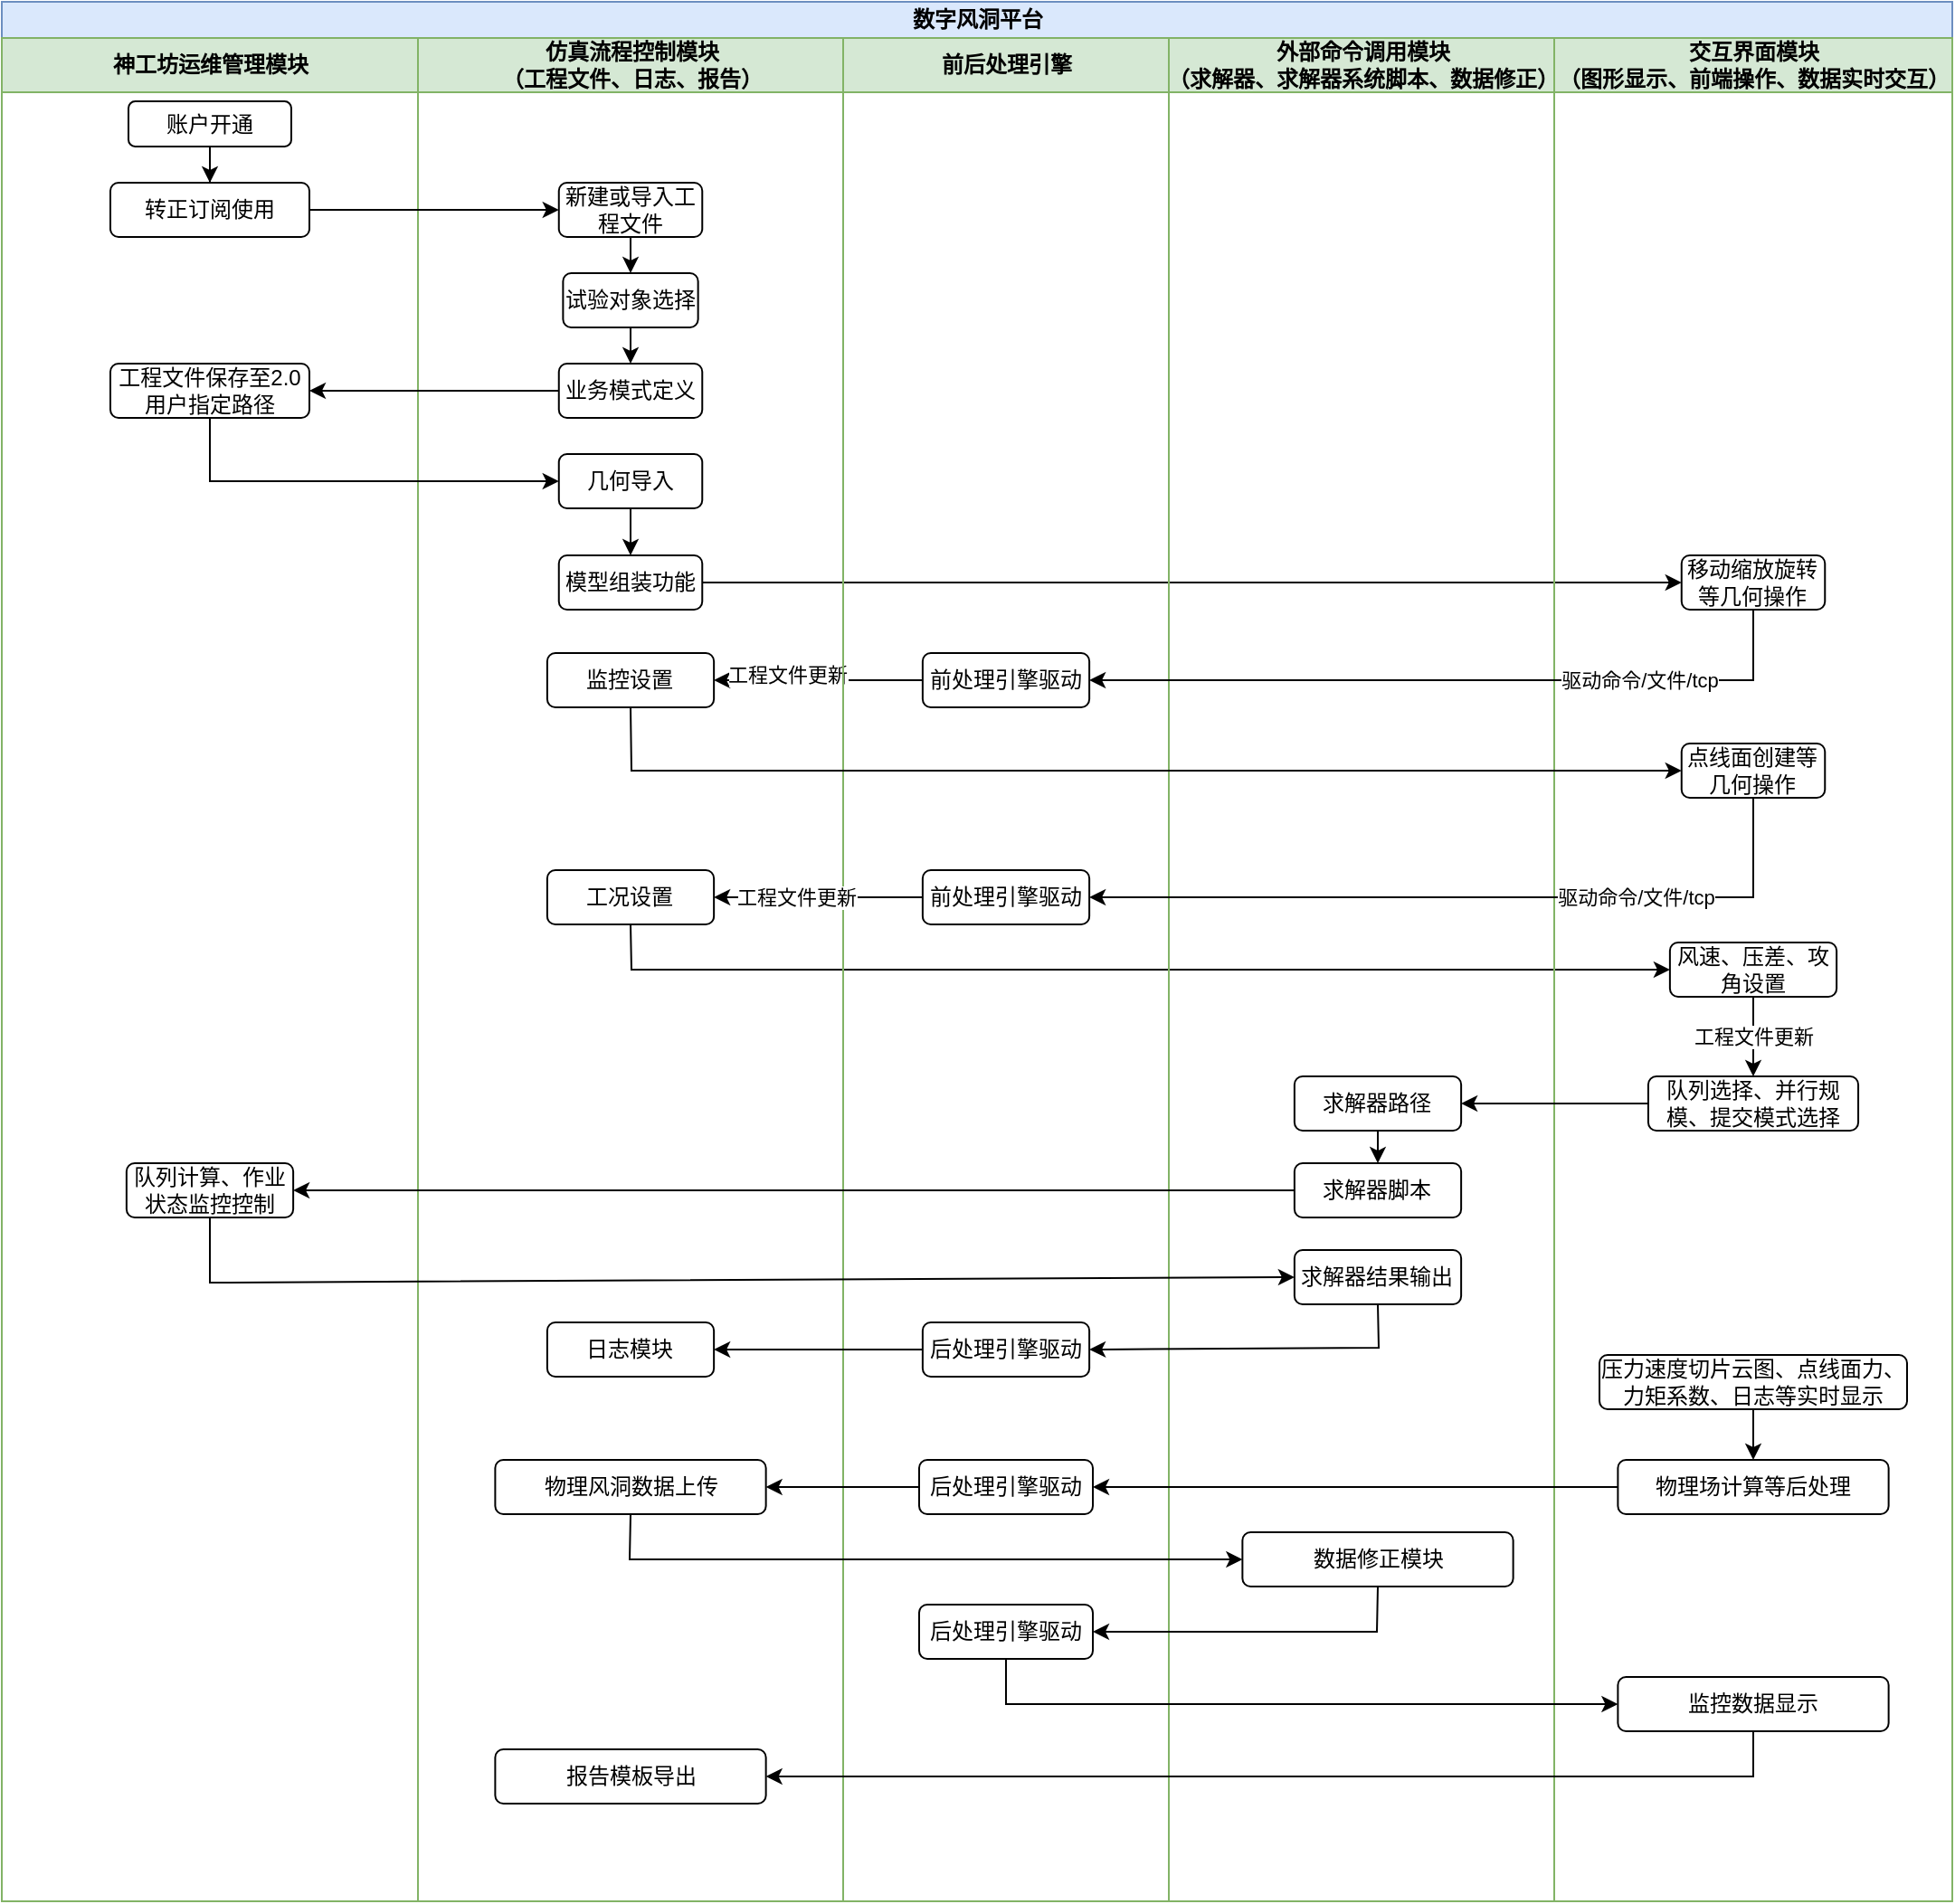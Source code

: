 <mxfile version="24.4.10" type="github">
  <diagram id="prtHgNgQTEPvFCAcTncT" name="Page-1">
    <mxGraphModel dx="2026" dy="1119" grid="1" gridSize="6" guides="1" tooltips="1" connect="1" arrows="1" fold="1" page="1" pageScale="1" pageWidth="827" pageHeight="1169" math="0" shadow="0">
      <root>
        <mxCell id="0" />
        <mxCell id="1" parent="0" />
        <mxCell id="KtcSYUMauYDlxE6MzYY9-1" value="数字风洞平台" style="swimlane;childLayout=stackLayout;resizeParent=1;resizeParentMax=0;startSize=20;html=1;fillColor=#dae8fc;strokeColor=#6c8ebf;" parent="1" vertex="1">
          <mxGeometry x="324" y="12" width="1078" height="1050" as="geometry">
            <mxRectangle x="220.0" y="360" width="60" height="30" as="alternateBounds" />
          </mxGeometry>
        </mxCell>
        <mxCell id="KtcSYUMauYDlxE6MzYY9-12" value="神工坊运维管理模块" style="swimlane;startSize=30;html=1;fillColor=#d5e8d4;strokeColor=#82b366;" parent="KtcSYUMauYDlxE6MzYY9-1" vertex="1">
          <mxGeometry y="20" width="230" height="1030" as="geometry">
            <mxRectangle y="20" width="40" height="460" as="alternateBounds" />
          </mxGeometry>
        </mxCell>
        <mxCell id="KtcSYUMauYDlxE6MzYY9-15" value="" style="edgeStyle=orthogonalEdgeStyle;rounded=0;orthogonalLoop=1;jettySize=auto;html=1;" parent="KtcSYUMauYDlxE6MzYY9-12" source="KtcSYUMauYDlxE6MzYY9-8" target="KtcSYUMauYDlxE6MzYY9-14" edge="1">
          <mxGeometry relative="1" as="geometry" />
        </mxCell>
        <mxCell id="KtcSYUMauYDlxE6MzYY9-8" value="账户开通" style="rounded=1;whiteSpace=wrap;html=1;" parent="KtcSYUMauYDlxE6MzYY9-12" vertex="1">
          <mxGeometry x="70" y="35" width="90" height="25" as="geometry" />
        </mxCell>
        <mxCell id="KtcSYUMauYDlxE6MzYY9-14" value="转正订阅使用" style="whiteSpace=wrap;html=1;rounded=1;" parent="KtcSYUMauYDlxE6MzYY9-12" vertex="1">
          <mxGeometry x="60" y="80" width="110" height="30" as="geometry" />
        </mxCell>
        <mxCell id="HQkXqwJiE7lIhquMHrxb-29" value="工程文件保存至2.0用户指定路径" style="whiteSpace=wrap;html=1;rounded=1;" vertex="1" parent="KtcSYUMauYDlxE6MzYY9-12">
          <mxGeometry x="60" y="180" width="110" height="30" as="geometry" />
        </mxCell>
        <mxCell id="HQkXqwJiE7lIhquMHrxb-180" value="队列计算、作业状态监控控制" style="whiteSpace=wrap;html=1;rounded=1;" vertex="1" parent="KtcSYUMauYDlxE6MzYY9-12">
          <mxGeometry x="68.94" y="622" width="92.12" height="30" as="geometry" />
        </mxCell>
        <mxCell id="KtcSYUMauYDlxE6MzYY9-2" value="仿真流程控制模块&lt;br&gt;（工程文件、日志、报告）" style="swimlane;startSize=30;html=1;fillColor=#d5e8d4;strokeColor=#82b366;" parent="KtcSYUMauYDlxE6MzYY9-1" vertex="1">
          <mxGeometry x="230" y="20" width="235" height="1030" as="geometry">
            <mxRectangle x="150" y="20" width="40" height="660" as="alternateBounds" />
          </mxGeometry>
        </mxCell>
        <mxCell id="KtcSYUMauYDlxE6MzYY9-16" value="新建或导入工程文件" style="whiteSpace=wrap;html=1;rounded=1;" parent="KtcSYUMauYDlxE6MzYY9-2" vertex="1">
          <mxGeometry x="77.88" y="80" width="79.25" height="30" as="geometry" />
        </mxCell>
        <mxCell id="KtcSYUMauYDlxE6MzYY9-18" value="试验对象选择" style="whiteSpace=wrap;html=1;rounded=1;" parent="KtcSYUMauYDlxE6MzYY9-2" vertex="1">
          <mxGeometry x="80.19" y="130" width="74.63" height="30" as="geometry" />
        </mxCell>
        <mxCell id="KtcSYUMauYDlxE6MzYY9-20" value="业务模式定义" style="whiteSpace=wrap;html=1;rounded=1;" parent="KtcSYUMauYDlxE6MzYY9-2" vertex="1">
          <mxGeometry x="77.88" y="180" width="79.25" height="30" as="geometry" />
        </mxCell>
        <mxCell id="KtcSYUMauYDlxE6MzYY9-21" value="" style="endArrow=classic;html=1;rounded=0;exitX=0.5;exitY=1;exitDx=0;exitDy=0;entryX=0.5;entryY=0;entryDx=0;entryDy=0;" parent="KtcSYUMauYDlxE6MzYY9-2" source="KtcSYUMauYDlxE6MzYY9-18" target="KtcSYUMauYDlxE6MzYY9-20" edge="1">
          <mxGeometry width="50" height="50" relative="1" as="geometry">
            <mxPoint x="137.0" y="105" as="sourcePoint" />
            <mxPoint x="210.0" y="105" as="targetPoint" />
          </mxGeometry>
        </mxCell>
        <mxCell id="KtcSYUMauYDlxE6MzYY9-22" value="模型组装&lt;span style=&quot;background-color: initial;&quot;&gt;功能&lt;/span&gt;" style="whiteSpace=wrap;html=1;rounded=1;" parent="KtcSYUMauYDlxE6MzYY9-2" vertex="1">
          <mxGeometry x="77.88" y="286" width="79.25" height="30" as="geometry" />
        </mxCell>
        <mxCell id="KtcSYUMauYDlxE6MzYY9-29" value="" style="endArrow=classic;html=1;rounded=0;exitX=0.5;exitY=1;exitDx=0;exitDy=0;entryX=0.5;entryY=0;entryDx=0;entryDy=0;" parent="KtcSYUMauYDlxE6MzYY9-2" source="KtcSYUMauYDlxE6MzYY9-16" target="KtcSYUMauYDlxE6MzYY9-18" edge="1">
          <mxGeometry width="50" height="50" relative="1" as="geometry">
            <mxPoint x="140.0" y="150" as="sourcePoint" />
            <mxPoint x="190.0" y="100" as="targetPoint" />
          </mxGeometry>
        </mxCell>
        <mxCell id="HQkXqwJiE7lIhquMHrxb-31" value="几何导入" style="whiteSpace=wrap;html=1;rounded=1;" vertex="1" parent="KtcSYUMauYDlxE6MzYY9-2">
          <mxGeometry x="77.88" y="230" width="79.25" height="30" as="geometry" />
        </mxCell>
        <mxCell id="HQkXqwJiE7lIhquMHrxb-34" value="" style="endArrow=classic;html=1;rounded=0;exitX=0.5;exitY=1;exitDx=0;exitDy=0;entryX=0.5;entryY=0;entryDx=0;entryDy=0;" edge="1" parent="KtcSYUMauYDlxE6MzYY9-2" source="HQkXqwJiE7lIhquMHrxb-31" target="KtcSYUMauYDlxE6MzYY9-22">
          <mxGeometry width="50" height="50" relative="1" as="geometry">
            <mxPoint x="270" y="320" as="sourcePoint" />
            <mxPoint x="320" y="270" as="targetPoint" />
          </mxGeometry>
        </mxCell>
        <mxCell id="HQkXqwJiE7lIhquMHrxb-132" value="工况设置" style="whiteSpace=wrap;html=1;rounded=1;" vertex="1" parent="KtcSYUMauYDlxE6MzYY9-2">
          <mxGeometry x="71.445" y="460" width="92.12" height="30" as="geometry" />
        </mxCell>
        <mxCell id="HQkXqwJiE7lIhquMHrxb-334" value="物理风洞数据上传" style="whiteSpace=wrap;html=1;rounded=1;" vertex="1" parent="KtcSYUMauYDlxE6MzYY9-2">
          <mxGeometry x="42.69" y="786" width="149.63" height="30" as="geometry" />
        </mxCell>
        <mxCell id="HQkXqwJiE7lIhquMHrxb-463" value="报告模板导出" style="whiteSpace=wrap;html=1;rounded=1;" vertex="1" parent="KtcSYUMauYDlxE6MzYY9-2">
          <mxGeometry x="42.69" y="946" width="149.63" height="30" as="geometry" />
        </mxCell>
        <mxCell id="HQkXqwJiE7lIhquMHrxb-493" value="" style="endArrow=classic;html=1;rounded=0;exitX=0;exitY=0.5;exitDx=0;exitDy=0;entryX=1;entryY=0.5;entryDx=0;entryDy=0;" edge="1" parent="KtcSYUMauYDlxE6MzYY9-2" source="HQkXqwJiE7lIhquMHrxb-4">
          <mxGeometry relative="1" as="geometry">
            <mxPoint x="275.0" y="355" as="sourcePoint" />
            <mxPoint x="163.56" y="355" as="targetPoint" />
          </mxGeometry>
        </mxCell>
        <mxCell id="HQkXqwJiE7lIhquMHrxb-494" value="工程文件更新" style="edgeLabel;resizable=0;html=1;;align=center;verticalAlign=middle;" connectable="0" vertex="1" parent="HQkXqwJiE7lIhquMHrxb-493">
          <mxGeometry relative="1" as="geometry">
            <mxPoint x="-18" y="-3" as="offset" />
          </mxGeometry>
        </mxCell>
        <mxCell id="KtcSYUMauYDlxE6MzYY9-17" value="" style="edgeStyle=orthogonalEdgeStyle;rounded=0;orthogonalLoop=1;jettySize=auto;html=1;" parent="KtcSYUMauYDlxE6MzYY9-1" source="KtcSYUMauYDlxE6MzYY9-14" target="KtcSYUMauYDlxE6MzYY9-16" edge="1">
          <mxGeometry relative="1" as="geometry" />
        </mxCell>
        <mxCell id="HQkXqwJiE7lIhquMHrxb-3" value="" style="endArrow=classic;html=1;rounded=0;exitX=1;exitY=0.5;exitDx=0;exitDy=0;entryX=0;entryY=0.5;entryDx=0;entryDy=0;" edge="1" parent="KtcSYUMauYDlxE6MzYY9-1" source="KtcSYUMauYDlxE6MzYY9-22" target="HQkXqwJiE7lIhquMHrxb-2">
          <mxGeometry width="50" height="50" relative="1" as="geometry">
            <mxPoint x="384" y="426" as="sourcePoint" />
            <mxPoint x="434" y="376" as="targetPoint" />
          </mxGeometry>
        </mxCell>
        <mxCell id="HQkXqwJiE7lIhquMHrxb-30" value="" style="endArrow=classic;html=1;rounded=0;exitX=0;exitY=0.5;exitDx=0;exitDy=0;entryX=1;entryY=0.5;entryDx=0;entryDy=0;" edge="1" parent="KtcSYUMauYDlxE6MzYY9-1" source="KtcSYUMauYDlxE6MzYY9-20" target="HQkXqwJiE7lIhquMHrxb-29">
          <mxGeometry width="50" height="50" relative="1" as="geometry">
            <mxPoint x="500" y="340" as="sourcePoint" />
            <mxPoint x="550" y="290" as="targetPoint" />
          </mxGeometry>
        </mxCell>
        <mxCell id="HQkXqwJiE7lIhquMHrxb-32" value="" style="endArrow=classic;html=1;rounded=0;exitX=0.5;exitY=1;exitDx=0;exitDy=0;entryX=0;entryY=0.5;entryDx=0;entryDy=0;" edge="1" parent="KtcSYUMauYDlxE6MzYY9-1" source="HQkXqwJiE7lIhquMHrxb-29" target="HQkXqwJiE7lIhquMHrxb-31">
          <mxGeometry width="50" height="50" relative="1" as="geometry">
            <mxPoint x="500" y="340" as="sourcePoint" />
            <mxPoint x="550" y="290" as="targetPoint" />
            <Array as="points">
              <mxPoint x="115" y="265" />
            </Array>
          </mxGeometry>
        </mxCell>
        <mxCell id="HQkXqwJiE7lIhquMHrxb-136" value="" style="endArrow=classic;html=1;rounded=0;exitX=0.5;exitY=1;exitDx=0;exitDy=0;entryX=0;entryY=0.5;entryDx=0;entryDy=0;" edge="1" parent="KtcSYUMauYDlxE6MzYY9-1" source="HQkXqwJiE7lIhquMHrxb-132" target="HQkXqwJiE7lIhquMHrxb-135">
          <mxGeometry width="50" height="50" relative="1" as="geometry">
            <mxPoint x="490" y="490" as="sourcePoint" />
            <mxPoint x="540" y="440" as="targetPoint" />
            <Array as="points">
              <mxPoint x="348" y="535" />
            </Array>
          </mxGeometry>
        </mxCell>
        <mxCell id="KtcSYUMauYDlxE6MzYY9-4" value="前后处理引擎" style="swimlane;startSize=30;html=1;fillColor=#d5e8d4;strokeColor=#82b366;" parent="KtcSYUMauYDlxE6MzYY9-1" vertex="1">
          <mxGeometry x="465" y="20" width="180" height="1030" as="geometry" />
        </mxCell>
        <mxCell id="HQkXqwJiE7lIhquMHrxb-89" value="监控设置" style="whiteSpace=wrap;html=1;rounded=1;" vertex="1" parent="KtcSYUMauYDlxE6MzYY9-4">
          <mxGeometry x="-163.555" y="340" width="92.12" height="30" as="geometry" />
        </mxCell>
        <mxCell id="HQkXqwJiE7lIhquMHrxb-4" value="前处理引擎驱动" style="whiteSpace=wrap;html=1;rounded=1;" vertex="1" parent="KtcSYUMauYDlxE6MzYY9-4">
          <mxGeometry x="43.94" y="340" width="92.12" height="30" as="geometry" />
        </mxCell>
        <mxCell id="HQkXqwJiE7lIhquMHrxb-93" value="前处理引擎驱动" style="whiteSpace=wrap;html=1;rounded=1;" vertex="1" parent="KtcSYUMauYDlxE6MzYY9-4">
          <mxGeometry x="43.94" y="460" width="92.12" height="30" as="geometry" />
        </mxCell>
        <mxCell id="HQkXqwJiE7lIhquMHrxb-228" value="后处理引擎驱动" style="whiteSpace=wrap;html=1;rounded=1;" vertex="1" parent="KtcSYUMauYDlxE6MzYY9-4">
          <mxGeometry x="43.94" y="710" width="92.12" height="30" as="geometry" />
        </mxCell>
        <mxCell id="HQkXqwJiE7lIhquMHrxb-283" value="后处理引擎驱动" style="whiteSpace=wrap;html=1;rounded=1;" vertex="1" parent="KtcSYUMauYDlxE6MzYY9-4">
          <mxGeometry x="42.0" y="786" width="96" height="30" as="geometry" />
        </mxCell>
        <mxCell id="HQkXqwJiE7lIhquMHrxb-398" value="后处理引擎驱动" style="whiteSpace=wrap;html=1;rounded=1;" vertex="1" parent="KtcSYUMauYDlxE6MzYY9-4">
          <mxGeometry x="42.0" y="866" width="96" height="30" as="geometry" />
        </mxCell>
        <mxCell id="KtcSYUMauYDlxE6MzYY9-48" value="外部命令调用模块&lt;br&gt;（求解器、求解器系统脚本、数据修正）" style="swimlane;startSize=30;html=1;fillColor=#d5e8d4;strokeColor=#82b366;" parent="KtcSYUMauYDlxE6MzYY9-1" vertex="1">
          <mxGeometry x="645" y="20" width="213" height="1030" as="geometry" />
        </mxCell>
        <mxCell id="HQkXqwJiE7lIhquMHrxb-339" value="数据修正模块" style="whiteSpace=wrap;html=1;rounded=1;" vertex="1" parent="KtcSYUMauYDlxE6MzYY9-48">
          <mxGeometry x="40.685" y="826" width="149.63" height="30" as="geometry" />
        </mxCell>
        <mxCell id="HQkXqwJiE7lIhquMHrxb-183" value="求解器结果输出" style="whiteSpace=wrap;html=1;rounded=1;" vertex="1" parent="KtcSYUMauYDlxE6MzYY9-48">
          <mxGeometry x="69.44" y="670" width="92.12" height="30" as="geometry" />
        </mxCell>
        <mxCell id="HQkXqwJiE7lIhquMHrxb-513" value="求解器脚本" style="whiteSpace=wrap;html=1;rounded=1;" vertex="1" parent="KtcSYUMauYDlxE6MzYY9-48">
          <mxGeometry x="69.44" y="622" width="92.12" height="30" as="geometry" />
        </mxCell>
        <mxCell id="KtcSYUMauYDlxE6MzYY9-49" value="交互界面模块&lt;br&gt;（图形显示、前端操作、数据实时交互）" style="swimlane;startSize=30;html=1;fillColor=#d5e8d4;strokeColor=#82b366;" parent="KtcSYUMauYDlxE6MzYY9-1" vertex="1">
          <mxGeometry x="858" y="20" width="220" height="1030" as="geometry" />
        </mxCell>
        <mxCell id="HQkXqwJiE7lIhquMHrxb-2" value="移动缩放旋转等几何操作" style="whiteSpace=wrap;html=1;rounded=1;" vertex="1" parent="KtcSYUMauYDlxE6MzYY9-49">
          <mxGeometry x="70.38" y="286" width="79.25" height="30" as="geometry" />
        </mxCell>
        <mxCell id="HQkXqwJiE7lIhquMHrxb-91" value="点线面创建等几何操作" style="whiteSpace=wrap;html=1;rounded=1;" vertex="1" parent="KtcSYUMauYDlxE6MzYY9-49">
          <mxGeometry x="70.38" y="390" width="79.25" height="30" as="geometry" />
        </mxCell>
        <mxCell id="HQkXqwJiE7lIhquMHrxb-135" value="风速、压差、攻角设置" style="whiteSpace=wrap;html=1;rounded=1;" vertex="1" parent="KtcSYUMauYDlxE6MzYY9-49">
          <mxGeometry x="63.945" y="500" width="92.12" height="30" as="geometry" />
        </mxCell>
        <mxCell id="HQkXqwJiE7lIhquMHrxb-336" value="物理场计算等后处理" style="whiteSpace=wrap;html=1;rounded=1;" vertex="1" parent="KtcSYUMauYDlxE6MzYY9-49">
          <mxGeometry x="35.19" y="786" width="149.63" height="30" as="geometry" />
        </mxCell>
        <mxCell id="HQkXqwJiE7lIhquMHrxb-337" value="" style="endArrow=classic;html=1;rounded=0;exitX=0.5;exitY=1;exitDx=0;exitDy=0;entryX=0.5;entryY=0;entryDx=0;entryDy=0;" edge="1" parent="KtcSYUMauYDlxE6MzYY9-49" source="HQkXqwJiE7lIhquMHrxb-230" target="HQkXqwJiE7lIhquMHrxb-336">
          <mxGeometry width="50" height="50" relative="1" as="geometry">
            <mxPoint x="290" y="820" as="sourcePoint" />
            <mxPoint x="340" y="770" as="targetPoint" />
          </mxGeometry>
        </mxCell>
        <mxCell id="HQkXqwJiE7lIhquMHrxb-400" value="监控数据显示" style="whiteSpace=wrap;html=1;rounded=1;" vertex="1" parent="KtcSYUMauYDlxE6MzYY9-49">
          <mxGeometry x="35.19" y="906" width="149.63" height="30" as="geometry" />
        </mxCell>
        <mxCell id="HQkXqwJiE7lIhquMHrxb-176" value="求解器路径" style="whiteSpace=wrap;html=1;rounded=1;" vertex="1" parent="KtcSYUMauYDlxE6MzYY9-49">
          <mxGeometry x="-143.56" y="574" width="92.12" height="30" as="geometry" />
        </mxCell>
        <mxCell id="HQkXqwJiE7lIhquMHrxb-178" value="" style="endArrow=classic;html=1;rounded=0;exitX=0;exitY=0.5;exitDx=0;exitDy=0;entryX=1;entryY=0.5;entryDx=0;entryDy=0;" edge="1" parent="KtcSYUMauYDlxE6MzYY9-49" source="HQkXqwJiE7lIhquMHrxb-137" target="HQkXqwJiE7lIhquMHrxb-176">
          <mxGeometry width="50" height="50" relative="1" as="geometry">
            <mxPoint y="730" as="sourcePoint" />
            <mxPoint x="50" y="680" as="targetPoint" />
          </mxGeometry>
        </mxCell>
        <mxCell id="HQkXqwJiE7lIhquMHrxb-137" value="队列选择、并行规模、提交模式选择" style="whiteSpace=wrap;html=1;rounded=1;" vertex="1" parent="KtcSYUMauYDlxE6MzYY9-49">
          <mxGeometry x="51.975" y="574" width="116.06" height="30" as="geometry" />
        </mxCell>
        <mxCell id="HQkXqwJiE7lIhquMHrxb-232" value="日志模块" style="whiteSpace=wrap;html=1;rounded=1;" vertex="1" parent="KtcSYUMauYDlxE6MzYY9-49">
          <mxGeometry x="-556.555" y="710" width="92.12" height="30" as="geometry" />
        </mxCell>
        <mxCell id="HQkXqwJiE7lIhquMHrxb-230" value="压力速度切片云图、点线面力、力矩系数、日志等实时显示" style="whiteSpace=wrap;html=1;rounded=1;" vertex="1" parent="KtcSYUMauYDlxE6MzYY9-49">
          <mxGeometry x="25.005" y="728" width="170" height="30" as="geometry" />
        </mxCell>
        <mxCell id="HQkXqwJiE7lIhquMHrxb-508" value="" style="endArrow=classic;html=1;rounded=0;exitX=0.5;exitY=1;exitDx=0;exitDy=0;entryX=0.5;entryY=0;entryDx=0;entryDy=0;" edge="1" parent="KtcSYUMauYDlxE6MzYY9-49" source="HQkXqwJiE7lIhquMHrxb-135" target="HQkXqwJiE7lIhquMHrxb-137">
          <mxGeometry relative="1" as="geometry">
            <mxPoint x="-282" y="490" as="sourcePoint" />
            <mxPoint x="-182" y="490" as="targetPoint" />
          </mxGeometry>
        </mxCell>
        <mxCell id="HQkXqwJiE7lIhquMHrxb-509" value="工程文件更新" style="edgeLabel;resizable=0;html=1;;align=center;verticalAlign=middle;" connectable="0" vertex="1" parent="HQkXqwJiE7lIhquMHrxb-508">
          <mxGeometry relative="1" as="geometry" />
        </mxCell>
        <mxCell id="HQkXqwJiE7lIhquMHrxb-335" value="" style="endArrow=classic;html=1;rounded=0;exitX=0;exitY=0.5;exitDx=0;exitDy=0;entryX=1;entryY=0.5;entryDx=0;entryDy=0;" edge="1" parent="KtcSYUMauYDlxE6MzYY9-1" source="HQkXqwJiE7lIhquMHrxb-283" target="HQkXqwJiE7lIhquMHrxb-334">
          <mxGeometry width="50" height="50" relative="1" as="geometry">
            <mxPoint x="530" y="860" as="sourcePoint" />
            <mxPoint x="580" y="810" as="targetPoint" />
          </mxGeometry>
        </mxCell>
        <mxCell id="HQkXqwJiE7lIhquMHrxb-338" value="" style="endArrow=classic;html=1;rounded=0;exitX=0;exitY=0.5;exitDx=0;exitDy=0;entryX=1;entryY=0.5;entryDx=0;entryDy=0;" edge="1" parent="KtcSYUMauYDlxE6MzYY9-1" source="HQkXqwJiE7lIhquMHrxb-336" target="HQkXqwJiE7lIhquMHrxb-283">
          <mxGeometry width="50" height="50" relative="1" as="geometry">
            <mxPoint x="758" y="816" as="sourcePoint" />
            <mxPoint x="620" y="816" as="targetPoint" />
          </mxGeometry>
        </mxCell>
        <mxCell id="HQkXqwJiE7lIhquMHrxb-340" value="" style="endArrow=classic;html=1;rounded=0;exitX=0.5;exitY=1;exitDx=0;exitDy=0;entryX=0;entryY=0.5;entryDx=0;entryDy=0;" edge="1" parent="KtcSYUMauYDlxE6MzYY9-1" source="HQkXqwJiE7lIhquMHrxb-334" target="HQkXqwJiE7lIhquMHrxb-339">
          <mxGeometry width="50" height="50" relative="1" as="geometry">
            <mxPoint x="480" y="546" as="sourcePoint" />
            <mxPoint x="530" y="496" as="targetPoint" />
            <Array as="points">
              <mxPoint x="347" y="861" />
            </Array>
          </mxGeometry>
        </mxCell>
        <mxCell id="HQkXqwJiE7lIhquMHrxb-399" value="" style="endArrow=classic;html=1;rounded=0;exitX=0.5;exitY=1;exitDx=0;exitDy=0;entryX=1;entryY=0.5;entryDx=0;entryDy=0;" edge="1" parent="KtcSYUMauYDlxE6MzYY9-1" source="HQkXqwJiE7lIhquMHrxb-339" target="HQkXqwJiE7lIhquMHrxb-398">
          <mxGeometry width="50" height="50" relative="1" as="geometry">
            <mxPoint x="520" y="706" as="sourcePoint" />
            <mxPoint x="570" y="656" as="targetPoint" />
            <Array as="points">
              <mxPoint x="760" y="901" />
            </Array>
          </mxGeometry>
        </mxCell>
        <mxCell id="HQkXqwJiE7lIhquMHrxb-401" value="" style="endArrow=classic;html=1;rounded=0;exitX=0.5;exitY=1;exitDx=0;exitDy=0;entryX=0;entryY=0.5;entryDx=0;entryDy=0;" edge="1" parent="KtcSYUMauYDlxE6MzYY9-1" source="HQkXqwJiE7lIhquMHrxb-398" target="HQkXqwJiE7lIhquMHrxb-400">
          <mxGeometry width="50" height="50" relative="1" as="geometry">
            <mxPoint x="520" y="706" as="sourcePoint" />
            <mxPoint x="570" y="656" as="targetPoint" />
            <Array as="points">
              <mxPoint x="555" y="941" />
            </Array>
          </mxGeometry>
        </mxCell>
        <mxCell id="HQkXqwJiE7lIhquMHrxb-464" value="" style="endArrow=classic;html=1;rounded=0;entryX=1;entryY=0.5;entryDx=0;entryDy=0;exitX=0.5;exitY=1;exitDx=0;exitDy=0;" edge="1" parent="KtcSYUMauYDlxE6MzYY9-1" source="HQkXqwJiE7lIhquMHrxb-400" target="HQkXqwJiE7lIhquMHrxb-463">
          <mxGeometry width="50" height="50" relative="1" as="geometry">
            <mxPoint x="977" y="960" as="sourcePoint" />
            <mxPoint x="570" y="906" as="targetPoint" />
            <Array as="points">
              <mxPoint x="968" y="981" />
            </Array>
          </mxGeometry>
        </mxCell>
        <mxCell id="HQkXqwJiE7lIhquMHrxb-488" value="" style="endArrow=classic;html=1;rounded=0;exitX=0.5;exitY=1;exitDx=0;exitDy=0;entryX=1;entryY=0.5;entryDx=0;entryDy=0;" edge="1" parent="KtcSYUMauYDlxE6MzYY9-1" source="HQkXqwJiE7lIhquMHrxb-2" target="HQkXqwJiE7lIhquMHrxb-4">
          <mxGeometry relative="1" as="geometry">
            <mxPoint x="552" y="480" as="sourcePoint" />
            <mxPoint x="652" y="480" as="targetPoint" />
            <Array as="points">
              <mxPoint x="968" y="375" />
            </Array>
          </mxGeometry>
        </mxCell>
        <mxCell id="HQkXqwJiE7lIhquMHrxb-489" value="驱动命令/文件/tcp" style="edgeLabel;resizable=0;html=1;;align=center;verticalAlign=middle;" connectable="0" vertex="1" parent="HQkXqwJiE7lIhquMHrxb-488">
          <mxGeometry relative="1" as="geometry">
            <mxPoint x="101" as="offset" />
          </mxGeometry>
        </mxCell>
        <mxCell id="HQkXqwJiE7lIhquMHrxb-492" value="" style="endArrow=classic;html=1;rounded=0;exitX=0.5;exitY=1;exitDx=0;exitDy=0;entryX=0;entryY=0.5;entryDx=0;entryDy=0;" edge="1" parent="KtcSYUMauYDlxE6MzYY9-1" source="HQkXqwJiE7lIhquMHrxb-89" target="HQkXqwJiE7lIhquMHrxb-91">
          <mxGeometry width="50" height="50" relative="1" as="geometry">
            <mxPoint x="576" y="506" as="sourcePoint" />
            <mxPoint x="626" y="456" as="targetPoint" />
            <Array as="points">
              <mxPoint x="348" y="425" />
            </Array>
          </mxGeometry>
        </mxCell>
        <mxCell id="HQkXqwJiE7lIhquMHrxb-504" value="" style="endArrow=classic;html=1;rounded=0;exitX=0;exitY=0.5;exitDx=0;exitDy=0;entryX=1;entryY=0.5;entryDx=0;entryDy=0;" edge="1" parent="KtcSYUMauYDlxE6MzYY9-1" source="HQkXqwJiE7lIhquMHrxb-93" target="HQkXqwJiE7lIhquMHrxb-132">
          <mxGeometry relative="1" as="geometry">
            <mxPoint x="558" y="426" as="sourcePoint" />
            <mxPoint x="658" y="426" as="targetPoint" />
          </mxGeometry>
        </mxCell>
        <mxCell id="HQkXqwJiE7lIhquMHrxb-505" value="工程文件更新" style="edgeLabel;resizable=0;html=1;;align=center;verticalAlign=middle;" connectable="0" vertex="1" parent="HQkXqwJiE7lIhquMHrxb-504">
          <mxGeometry relative="1" as="geometry">
            <mxPoint x="-13" as="offset" />
          </mxGeometry>
        </mxCell>
        <mxCell id="HQkXqwJiE7lIhquMHrxb-506" value="&lt;span style=&quot;color: rgba(0, 0, 0, 0); font-family: monospace; font-size: 0px; text-align: start; background-color: rgb(251, 251, 251);&quot;&gt;%3CmxGraphModel%3E%3Croot%3E%3CmxCell%20id%3D%220%22%2F%3E%3CmxCell%20id%3D%221%22%20parent%3D%220%22%2F%3E%3CmxCell%20id%3D%222%22%20value%3D%22%E5%B7%A5%E7%A8%8B%E6%96%87%E4%BB%B6%E6%9B%B4%E6%96%B0%22%20style%3D%22edgeLabel%3Bhtml%3D1%3Balign%3Dcenter%3BverticalAlign%3Dmiddle%3Bresizable%3D0%3Bpoints%3D%5B%5D%3B%22%20vertex%3D%221%22%20connectable%3D%220%22%20parent%3D%221%22%3E%3CmxGeometry%20x%3D%22750.267%22%20y%3D%22491.796%22%20as%3D%22geometry%22%2F%3E%3C%2FmxCell%3E%3C%2Froot%3E%3C%2FmxGraphModel%3E&lt;/span&gt;" style="edgeLabel;html=1;align=center;verticalAlign=middle;resizable=0;points=[];" vertex="1" connectable="0" parent="HQkXqwJiE7lIhquMHrxb-504">
          <mxGeometry x="-0.074" y="2" relative="1" as="geometry">
            <mxPoint as="offset" />
          </mxGeometry>
        </mxCell>
        <mxCell id="HQkXqwJiE7lIhquMHrxb-229" value="" style="endArrow=classic;html=1;rounded=0;exitX=0.5;exitY=1;exitDx=0;exitDy=0;entryX=1;entryY=0.5;entryDx=0;entryDy=0;" edge="1" parent="KtcSYUMauYDlxE6MzYY9-1" source="HQkXqwJiE7lIhquMHrxb-183" target="HQkXqwJiE7lIhquMHrxb-228">
          <mxGeometry width="50" height="50" relative="1" as="geometry">
            <mxPoint x="742.5" y="733" as="sourcePoint" />
            <mxPoint x="520" y="519" as="targetPoint" />
            <Array as="points">
              <mxPoint x="761" y="744" />
            </Array>
          </mxGeometry>
        </mxCell>
        <mxCell id="HQkXqwJiE7lIhquMHrxb-184" value="" style="endArrow=classic;html=1;rounded=0;entryX=0;entryY=0.5;entryDx=0;entryDy=0;exitX=0.5;exitY=1;exitDx=0;exitDy=0;" edge="1" parent="KtcSYUMauYDlxE6MzYY9-1" source="HQkXqwJiE7lIhquMHrxb-180" target="HQkXqwJiE7lIhquMHrxb-183">
          <mxGeometry width="50" height="50" relative="1" as="geometry">
            <mxPoint x="134" y="678" as="sourcePoint" />
            <mxPoint x="705.44" y="706" as="targetPoint" />
            <Array as="points">
              <mxPoint x="115" y="708" />
            </Array>
          </mxGeometry>
        </mxCell>
        <mxCell id="HQkXqwJiE7lIhquMHrxb-517" value="" style="endArrow=classic;html=1;rounded=0;exitX=0.5;exitY=1;exitDx=0;exitDy=0;entryX=0.5;entryY=0;entryDx=0;entryDy=0;" edge="1" parent="KtcSYUMauYDlxE6MzYY9-1" source="HQkXqwJiE7lIhquMHrxb-176" target="HQkXqwJiE7lIhquMHrxb-513">
          <mxGeometry width="50" height="50" relative="1" as="geometry">
            <mxPoint x="582" y="788" as="sourcePoint" />
            <mxPoint x="632" y="738" as="targetPoint" />
          </mxGeometry>
        </mxCell>
        <mxCell id="HQkXqwJiE7lIhquMHrxb-519" value="" style="endArrow=classic;html=1;rounded=0;exitX=0;exitY=0.5;exitDx=0;exitDy=0;" edge="1" parent="KtcSYUMauYDlxE6MzYY9-1" source="HQkXqwJiE7lIhquMHrxb-513" target="HQkXqwJiE7lIhquMHrxb-180">
          <mxGeometry width="50" height="50" relative="1" as="geometry">
            <mxPoint x="582" y="788" as="sourcePoint" />
            <mxPoint x="632" y="738" as="targetPoint" />
          </mxGeometry>
        </mxCell>
        <mxCell id="HQkXqwJiE7lIhquMHrxb-233" value="" style="endArrow=classic;html=1;rounded=0;exitX=0;exitY=0.5;exitDx=0;exitDy=0;entryX=1;entryY=0.5;entryDx=0;entryDy=0;" edge="1" parent="KtcSYUMauYDlxE6MzYY9-1" source="HQkXqwJiE7lIhquMHrxb-228" target="HQkXqwJiE7lIhquMHrxb-232">
          <mxGeometry width="50" height="50" relative="1" as="geometry">
            <mxPoint x="568" y="526" as="sourcePoint" />
            <mxPoint x="618" y="476" as="targetPoint" />
          </mxGeometry>
        </mxCell>
        <mxCell id="HQkXqwJiE7lIhquMHrxb-490" value="" style="endArrow=classic;html=1;rounded=0;exitX=0.5;exitY=1;exitDx=0;exitDy=0;entryX=1;entryY=0.5;entryDx=0;entryDy=0;" edge="1" parent="KtcSYUMauYDlxE6MzYY9-1" source="HQkXqwJiE7lIhquMHrxb-91" target="HQkXqwJiE7lIhquMHrxb-93">
          <mxGeometry relative="1" as="geometry">
            <mxPoint x="952.06" y="456" as="sourcePoint" />
            <mxPoint x="618" y="495" as="targetPoint" />
            <Array as="points">
              <mxPoint x="968" y="495" />
            </Array>
          </mxGeometry>
        </mxCell>
        <mxCell id="HQkXqwJiE7lIhquMHrxb-491" value="驱动命令/文件/tcp" style="edgeLabel;resizable=0;html=1;;align=center;verticalAlign=middle;" connectable="0" vertex="1" parent="HQkXqwJiE7lIhquMHrxb-490">
          <mxGeometry relative="1" as="geometry">
            <mxPoint x="91" as="offset" />
          </mxGeometry>
        </mxCell>
      </root>
    </mxGraphModel>
  </diagram>
</mxfile>
